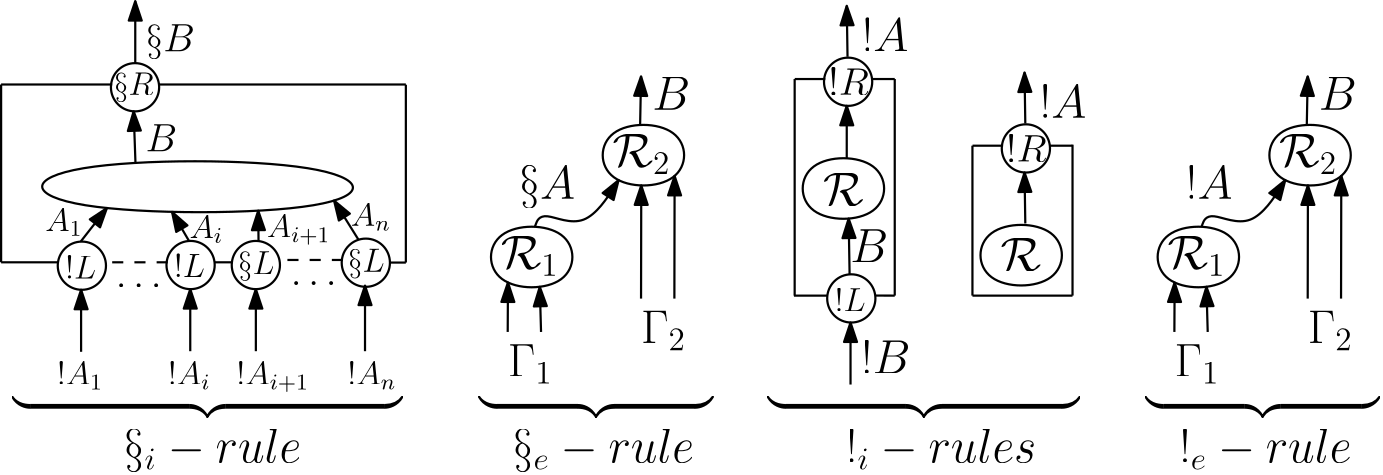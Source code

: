<?xml version="1.0"?>
<!DOCTYPE ipe SYSTEM "ipe.dtd">
<ipe version="70010" creator="Ipe 7.0.10">
<info created="D:20100930141413" modified="D:20100930230044"/>
<preamble>\usepackage{amssymb}</preamble>
<ipestyle name="basic">
<symbol name="arrow/arc(spx)">
<path stroke="sym-stroke" fill="sym-stroke" pen="sym-pen">
0 0 m
-1 0.333 l
-1 -0.333 l
h
</path>
</symbol>
<symbol name="arrow/farc(spx)">
<path stroke="sym-stroke" fill="white" pen="sym-pen">
0 0 m
-1 0.333 l
-1 -0.333 l
h
</path>
</symbol>
<symbol name="mark/circle(sx)" transformations="translations">
<path fill="sym-stroke">
0.6 0 0 0.6 0 0 e
0.4 0 0 0.4 0 0 e
</path>
</symbol>
<symbol name="mark/disk(sx)" transformations="translations">
<path fill="sym-stroke">
0.6 0 0 0.6 0 0 e
</path>
</symbol>
<symbol name="mark/fdisk(sfx)" transformations="translations">
<group>
<path fill="sym-stroke" fillrule="eofill">
0.6 0 0 0.6 0 0 e
0.4 0 0 0.4 0 0 e
</path>
<path fill="sym-fill">
0.4 0 0 0.4 0 0 e
</path>
</group>
</symbol>
<symbol name="mark/box(sx)" transformations="translations">
<path fill="sym-stroke" fillrule="eofill">
-0.6 -0.6 m
0.6 -0.6 l
0.6 0.6 l
-0.6 0.6 l
h
-0.4 -0.4 m
0.4 -0.4 l
0.4 0.4 l
-0.4 0.4 l
h
</path>
</symbol>
<symbol name="mark/square(sx)" transformations="translations">
<path fill="sym-stroke">
-0.6 -0.6 m
0.6 -0.6 l
0.6 0.6 l
-0.6 0.6 l
h
</path>
</symbol>
<symbol name="mark/fsquare(sfx)" transformations="translations">
<group>
<path fill="sym-stroke" fillrule="eofill">
-0.6 -0.6 m
0.6 -0.6 l
0.6 0.6 l
-0.6 0.6 l
h
-0.4 -0.4 m
0.4 -0.4 l
0.4 0.4 l
-0.4 0.4 l
h
</path>
<path fill="sym-fill">
-0.4 -0.4 m
0.4 -0.4 l
0.4 0.4 l
-0.4 0.4 l
h
</path>
</group>
</symbol>
<symbol name="mark/cross(sx)" transformations="translations">
<group>
<path fill="sym-stroke">
-0.43 -0.57 m
0.57 0.43 l
0.43 0.57 l
-0.57 -0.43 l
h
</path>
<path fill="sym-stroke">
-0.43 0.57 m
0.57 -0.43 l
0.43 -0.57 l
-0.57 0.43 l
h
</path>
</group>
</symbol>
<symbol name="arrow/fnormal(spx)">
<path stroke="sym-stroke" fill="white" pen="sym-pen">
0 0 m
-1 0.333 l
-1 -0.333 l
h
</path>
</symbol>
<symbol name="arrow/pointed(spx)">
<path stroke="sym-stroke" fill="sym-stroke" pen="sym-pen">
0 0 m
-1 0.333 l
-0.8 0 l
-1 -0.333 l
h
</path>
</symbol>
<symbol name="arrow/fpointed(spx)">
<path stroke="sym-stroke" fill="white" pen="sym-pen">
0 0 m
-1 0.333 l
-0.8 0 l
-1 -0.333 l
h
</path>
</symbol>
<symbol name="arrow/linear(spx)">
<path stroke="sym-stroke" pen="sym-pen">
-1 0.333 m
0 0 l
-1 -0.333 l
</path>
</symbol>
<symbol name="arrow/fdouble(spx)">
<path stroke="sym-stroke" fill="white" pen="sym-pen">
0 0 m
-1 0.333 l
-1 -0.333 l
h
-1 0 m
-2 0.333 l
-2 -0.333 l
h
</path>
</symbol>
<symbol name="arrow/double(spx)">
<path stroke="sym-stroke" fill="sym-stroke" pen="sym-pen">
0 0 m
-1 0.333 l
-1 -0.333 l
h
-1 0 m
-2 0.333 l
-2 -0.333 l
h
</path>
</symbol>
<pen name="heavier" value="0.8"/>
<pen name="fat" value="1.2"/>
<pen name="ultrafat" value="2"/>
<symbolsize name="large" value="5"/>
<symbolsize name="small" value="2"/>
<symbolsize name="tiny" value="1.1"/>
<arrowsize name="large" value="10"/>
<arrowsize name="small" value="5"/>
<arrowsize name="tiny" value="3"/>
<color name="red" value="1 0 0"/>
<color name="green" value="0 1 0"/>
<color name="blue" value="0 0 1"/>
<color name="yellow" value="1 1 0"/>
<color name="orange" value="1 0.647 0"/>
<color name="gold" value="1 0.843 0"/>
<color name="purple" value="0.627 0.125 0.941"/>
<color name="gray" value="0.745"/>
<color name="brown" value="0.647 0.165 0.165"/>
<color name="navy" value="0 0 0.502"/>
<color name="pink" value="1 0.753 0.796"/>
<color name="seagreen" value="0.18 0.545 0.341"/>
<color name="turquoise" value="0.251 0.878 0.816"/>
<color name="violet" value="0.933 0.51 0.933"/>
<color name="darkblue" value="0 0 0.545"/>
<color name="darkcyan" value="0 0.545 0.545"/>
<color name="darkgray" value="0.663"/>
<color name="darkgreen" value="0 0.392 0"/>
<color name="darkmagenta" value="0.545 0 0.545"/>
<color name="darkorange" value="1 0.549 0"/>
<color name="darkred" value="0.545 0 0"/>
<color name="lightblue" value="0.678 0.847 0.902"/>
<color name="lightcyan" value="0.878 1 1"/>
<color name="lightgray" value="0.827"/>
<color name="lightgreen" value="0.565 0.933 0.565"/>
<color name="lightyellow" value="1 1 0.878"/>
<dashstyle name="dashed" value="[4] 0"/>
<dashstyle name="dotted" value="[1 3] 0"/>
<dashstyle name="dash dotted" value="[4 2 1 2] 0"/>
<dashstyle name="dash dot dotted" value="[4 2 1 2 1 2] 0"/>
<textsize name="large" value="\large"/>
<textsize name="small" value="\small"/>
<textsize name="tiny" value="\tiny"/>
<textsize name="Large" value="\Large"/>
<textsize name="LARGE" value="\LARGE"/>
<textsize name="huge" value="\huge"/>
<textsize name="Huge" value="\Huge"/>
<textsize name="footnote" value="\footnotesize"/>
<textstyle name="center" begin="\begin{center}" end="\end{center}"/>
<textstyle name="itemize" begin="\begin{itemize}" end="\end{itemize}"/>
<textstyle name="item" begin="\begin{itemize}\item{}" end="\end{itemize}"/>
<gridsize name="4 pts" value="4"/>
<gridsize name="8 pts (~3 mm)" value="8"/>
<gridsize name="16 pts (~6 mm)" value="16"/>
<gridsize name="32 pts (~12 mm)" value="32"/>
<gridsize name="10 pts (~3.5 mm)" value="10"/>
<gridsize name="20 pts (~7 mm)" value="20"/>
<gridsize name="14 pts (~5 mm)" value="14"/>
<gridsize name="28 pts (~10 mm)" value="28"/>
<gridsize name="56 pts (~20 mm)" value="56"/>
<anglesize name="90 deg" value="90"/>
<anglesize name="60 deg" value="60"/>
<anglesize name="45 deg" value="45"/>
<anglesize name="30 deg" value="30"/>
<anglesize name="22.5 deg" value="22.5"/>
<tiling name="falling" angle="-60" step="4" width="1"/>
<tiling name="rising" angle="30" step="4" width="1"/>
</ipestyle>
<page>
<layer name="alpha"/>
<view layers="alpha" active="alpha"/>
<path layer="alpha" matrix="1 0 0 1 -237.496 439.01" stroke="black" pen="heavier">
8.67956 0 0 8.67956 332 360 e
</path>
<text matrix="1 0 0 1 -245.14 436.046" transformations="translations" pos="332 360" stroke="black" type="label" width="14.322" height="8.307" depth="2.32" valign="baseline" size="large">$\S R$</text>
<path matrix="1 0 0 1 -256.637 374.772" stroke="black" pen="heavier">
8.67956 0 0 8.67956 332 360 e
</path>
<text matrix="1 0 0 1 -262.677 370.137" transformations="translations" pos="332 360" stroke="black" type="label" width="11.216" height="8.302" depth="0" valign="baseline" size="large">$!L$</text>
<path matrix="1 0 0 1 -217.496 375.01" stroke="black" pen="heavier">
8.67956 0 0 8.67956 332 360 e
</path>
<text matrix="1 0 0 1 -223.536 370.743" transformations="translations" pos="332 360" stroke="black" type="label" width="11.216" height="8.302" depth="0" valign="baseline" size="large">$!L$</text>
<path matrix="1 0 0 1 -144 271.907" stroke="black" pen="heavier">
336 464 m
336 528 l
336 528 l
336 528 l
</path>
<path matrix="1 0 0 1 -193.708 272" stroke="black" pen="heavier">
240 528 m
240 464 l
</path>
<path matrix="1 0 0 1 -193.708 272" stroke="black" pen="heavier">
240 528 m
280 528 l
</path>
<path matrix="2.22298 0 0 -39.3073 -554.92 21554.25" stroke="black" pen="heavier">
296 528 m
336 528 l
</path>
<path matrix="0.33121 0 0 1 18.4874 272" stroke="black" pen="heavier">
336 464 m
316 464 l
</path>
<path matrix="0.930007 0 0 1 -172.726 272" stroke="black" dash="dashed" pen="heavier">
300 464 m
276 464 l
</path>
<path matrix="1.02434 0 0 1 -199.55 272" stroke="black" pen="heavier">
260 464 m
240 464 l
</path>
<path matrix="0.8529 0 0 0.716282 -154.491 405.845" stroke="black" pen="heavier" arrow="normal/normal">
269.074 471.452 m
280.075 488.197 l
</path>
<path matrix="0.795522 0 0 0.715823 -131.801 406.059" stroke="black" pen="heavier" arrow="normal/normal">
308.895 471.663 m
301.212 486.285 l
</path>
<path matrix="1.24925 0 0 0.998093 -265.431 272.989" stroke="black" pen="heavier" arrow="normal/normal">
288.247 499.675 m
287.725 518.344 l
</path>
<path matrix="1 0 0 1 -192.914 459.764" stroke="black" pen="heavier" arrow="normal/normal">
268 244 m
268 266.333 l
</path>
<path matrix="1 0 0 1 -153.619 459.998" stroke="black" pen="heavier" arrow="normal/normal">
268 244 m
268 266.333 l
</path>
<text matrix="1 0 0 1 -200.446 271.001" transformations="translations" pos="288 456" stroke="black" type="label" width="16.488" height="1.395" depth="0" valign="baseline" size="Large">$\dots$</text>
<text matrix="1 0 0 1 -201.708 268" transformations="translations" pos="268 424" stroke="black" type="label" width="16.759" height="8.305" depth="1.79" valign="baseline" size="large">$!A_1$</text>
<text matrix="1 0 0 1 -201.708 268" transformations="translations" pos="308 424" stroke="black" type="label" width="15.408" height="8.305" depth="1.79" valign="baseline" size="large">$!A_i$</text>
<text matrix="1 0 0 1 -193.918 320.708" transformations="translations" pos="308 424" stroke="black" type="label" width="12.157" height="8.173" depth="1.79" valign="baseline" size="large">$A_i$</text>
<text matrix="1 0 0 1 -205.857 323.3" transformations="translations" pos="268 424" stroke="black" type="label" width="13.508" height="8.173" depth="1.79" valign="baseline" size="large">$A_1$</text>
<text matrix="1 0 0 1 -193.708 272" transformations="translations" pos="292 504" stroke="black" type="label" width="11.395" height="9.803" depth="0" valign="baseline" size="Large">$B$</text>
<path matrix="1 0 0 1 -173.416 563.689" stroke="black" pen="heavier" arrow="normal/normal">
268 244 m
268 266.333 l
</path>
<text matrix="1 0 0 1 -197.708 268" transformations="translations" pos="296 544" stroke="black" type="label" width="17.772" height="9.962" depth="2.79" valign="baseline" size="Large">$\S B$</text>
<text matrix="1 0 0 1 -125.708 72" transformations="translations" pos="176 616" stroke="black" type="label" width="140.472" height="-0.001" depth="7.7" valign="baseline" size="Large">$\underbrace{\qquad \qquad \qquad \qquad \qquad}$</text>
<text matrix="1 0 0 1 -365.708 288" transformations="translations" pos="456 376" stroke="black" type="label" width="64.055" height="11.953" depth="3.35" valign="baseline" size="LARGE">$\S_i - rule$</text>
<path matrix="1 0 0 1 -154.414 375.843" stroke="black" pen="heavier">
8.67956 0 0 8.67956 332 360 e
</path>
<text matrix="1 0 0 1 -160.945 372.557" transformations="translations" pos="332 360" stroke="black" type="label" width="13.278" height="8.307" depth="2.32" valign="baseline" size="large">$\S L$</text>
<path matrix="0.930007 0 0 1 -109.644 272.833" stroke="black" dash="dashed" pen="heavier">
300 464 m
276 464 l
</path>
<path matrix="1 0 0 1 -194.002 375.01" stroke="black" pen="heavier">
8.67956 0 0 8.67956 332 360 e
</path>
<text matrix="1 0 0 1 -200.533 371.724" transformations="translations" pos="332 360" stroke="black" type="label" width="13.278" height="8.307" depth="2.32" valign="baseline" size="large">$\S L$</text>
<path matrix="1 0 0 1 -24 -2.80102" stroke="black" pen="heavier">
80 776
80 756
204 756
200 776 u
</path>
<path stroke="black" pen="heavier" arrow="normal/normal">
138.963 743.636 m
138.849 754.573 l
</path>
<path stroke="black" pen="heavier" arrow="normal/normal">
174.956 744.114 m
166.151 758.21 l
</path>
<path stroke="black" pen="heavier">
192 735.907 m
186.265 735.897 l
</path>
<text matrix="1 0 0 1 -2.07176 -3.02796" transformations="translations" pos="144 748" stroke="black" type="label" width="22.977" height="8.173" depth="2.62" valign="baseline" size="large">$A_{i+1}$</text>
<text matrix="1 0 0 1 -3.82479 1.11556" transformations="translations" pos="176 748" stroke="black" type="label" width="14.412" height="8.173" depth="1.79" valign="baseline" size="large">$A_n$</text>
<path matrix="1 0 0 0.999889 -129.999 460.027" stroke="black" pen="heavier" arrow="normal/normal">
268 244 m
268 266.333 l
</path>
<path matrix="1 0 0 1.05623 -90.7043 446.279" stroke="black" pen="heavier" arrow="normal/normal">
268 244 m
268 266.333 l
</path>
<text matrix="1 0 0 1 -137.069 268" transformations="translations" pos="268 424" stroke="black" type="label" width="26.229" height="8.306" depth="2.62" valign="baseline" size="large">$!A_{i+1}$</text>
<text matrix="1 0 0 1 -137.069 268" transformations="translations" pos="308 424" stroke="black" type="label" width="17.663" height="8.305" depth="1.79" valign="baseline" size="large">$!A_n$</text>
<text matrix="1 0 0 1 -137.445 271.806" transformations="translations" pos="288 456" stroke="black" type="label" width="16.488" height="1.395" depth="0" valign="baseline" size="Large">$\dots$</text>
<path matrix="1.33181 0 0 1.18933 -172.899 -163.611" stroke="black" pen="heavier">
320 768
296 768
296 748
320 748 u
</path>
<text matrix="1 0 0 1 -73.8499 -22.3105" transformations="translations" pos="300 756" stroke="black" type="label" width="20.941" height="11.766" depth="2.58" valign="baseline" size="LARGE">$\mathcal R_1$</text>
<path matrix="1.33181 0 0 1.18933 -132.677 -126.954" stroke="black" pen="heavier">
320 768
296 768
296 748
320 748 u
</path>
<text matrix="1 0 0 1 -33.6275 14.3471" transformations="translations" pos="300 756" stroke="black" type="label" width="20.941" height="11.766" depth="2.58" valign="baseline" size="LARGE">$\mathcal R_2$</text>
<path matrix="1 0 0 1 -71.3319 -5.08349" stroke="black" pen="heavier" arrow="normal/normal">
348 728 m
348.074 768.752 l
</path>
<path matrix="1 0 0 1 -71.3319 -5.08349" stroke="black" pen="heavier" arrow="normal/normal">
360 728 m
360.083 772.174 l
</path>
<path matrix="1 0 0 1 -71.3319 -5.08349" stroke="black" pen="heavier" arrow="normal/normal">
309.778 753.857 m
312 760
328 752
339.914 770.658 s
</path>
<path matrix="1 0 0 1 -71.3319 -5.08349" stroke="black" pen="heavier" arrow="normal/normal">
300 716 m
300.091 733.804 l
</path>
<path matrix="1 0 0 1 -71.3319 -5.08349" stroke="black" pen="heavier" arrow="normal/normal">
312 716 m
311.543 732.258 l
</path>
<text matrix="1 0 0 1 -71.3319 -13.0835" transformations="translations" pos="300 708" stroke="black" type="label" width="16.267" height="11.764" depth="2.58" valign="baseline" size="LARGE">$\Gamma_1$</text>
<text matrix="1 0 0 1 -67.3319 -5.08349" transformations="translations" pos="344 712" stroke="black" type="label" width="16.267" height="11.764" depth="2.58" valign="baseline" size="LARGE">$\Gamma_2$</text>
<path matrix="1 0 0 1 -71.3319 -5.08349" stroke="black" pen="heavier" arrow="normal/normal">
347.668 790.515 m
348 808 l
</path>
<text matrix="1 0 0 1 -71.3319 -9.08349" transformations="translations" pos="352 800" stroke="black" type="label" width="13.675" height="11.764" depth="0" valign="baseline" size="LARGE">$B$</text>
<text matrix="1 0 0 1 -79.3319 -5.08349" transformations="translations" pos="312 764" stroke="black" type="label" width="20.288" height="11.953" depth="3.35" valign="baseline" size="LARGE">$\S A$</text>
<text matrix="1 0 0 1 42.292 72" transformations="translations" pos="176 616" stroke="black" type="label" width="84.283" height="-0.001" depth="7.7" valign="baseline" size="Large">$\underbrace{\qquad \qquad \qquad}$</text>
<text matrix="1 0 0 1 -225.708 288" transformations="translations" pos="456 376" stroke="black" type="label" width="65.487" height="11.953" depth="3.35" valign="baseline" size="LARGE">$\S_e - rule$</text>
<path matrix="1 0 0 1 83.212 416.988" stroke="black" pen="heavier">
8.67956 0 0 8.67956 332 360 e
</path>
<text matrix="1 0 0 1 75.945 412.044" transformations="translations" pos="332 360" stroke="black" type="label" width="14.712" height="9.963" depth="0" valign="baseline" size="Large">$!R$</text>
<path matrix="0 0 0 0.843406 395.971 332.66" stroke="black" pen="heavier">
240 528 m
240 464 l
</path>
<path matrix="0.275 0 0 1 330 249.978" stroke="black" pen="heavier">
240 528 m
280 528 l
</path>
<path matrix="0.205238 0 0 0 363.04 777.974" stroke="black" pen="heavier">
296 528 m
336 528 l
</path>
<path matrix="1.80146 0 0 1 -36.3797 260" stroke="black" pen="heavier">
260 464 m
240 464 l
</path>
<path matrix="0 0 0 0.849017 432 330.056" stroke="black" pen="heavier">
336 464 m
336 528 l
336 528 l
336 528 l
</path>
<path matrix="0.52682 0 0 0.982609 263.146 258.993" stroke="black" pen="heavier" arrow="normal/normal">
288.247 499.675 m
287.725 518.344 l
</path>
<path matrix="1.33181 0 0 1.18933 3.323 -162.954" stroke="black" pen="heavier">
320 768
296 768
296 748
320 748 u
</path>
<text matrix="1 0 0 1 106.038 -23.0872" transformations="translations" pos="300 756" stroke="black" type="label" width="14.59" height="11.764" depth="0" valign="baseline" size="LARGE">$\mathcal R$</text>
<path matrix="0.52682 0 0 0.982609 263.146 294.993" stroke="black" pen="heavier" arrow="normal/normal">
288.247 499.675 m
287.725 518.344 l
</path>
<text matrix="1 0 0 1 -4 0" transformations="translations" pos="424 788" stroke="black" type="label" width="16.934" height="11.955" depth="0" valign="baseline" size="LARGE">$!A$</text>
<path matrix="1 0 0 1 19.212 440.988" stroke="black" pen="heavier">
8.67956 0 0 8.67956 332 360 e
</path>
<text matrix="1 0 0 1 11.945 436.044" transformations="translations" pos="332 360" stroke="black" type="label" width="14.712" height="9.963" depth="0" valign="baseline" size="Large">$!R$</text>
<path matrix="0 0 0 1.21841 331.971 158.657" stroke="black" pen="heavier">
240 528 m
240 464 l
</path>
<path matrix="0.275 0 0 1 266 273.978" stroke="black" pen="heavier">
240 528 m
280 528 l
</path>
<path matrix="0.205238 0 0 0 299.04 801.974" stroke="black" pen="heavier">
296 528 m
336 528 l
</path>
<path matrix="0.601463 0 0 1 187.357 260" stroke="black" pen="heavier">
260 464 m
240 464 l
</path>
<path matrix="0 0 0 1.21834 368 158.689" stroke="black" pen="heavier">
336 464 m
336 528 l
336 528 l
336 528 l
</path>
<path matrix="-0.0113546 0 0 1.01194 353.992 267.788" stroke="black" pen="heavier" arrow="normal/normal">
288.247 499.675 m
287.725 518.344 l
</path>
<path matrix="1.33181 0 0 1.18933 -60.677 -138.954" stroke="black" pen="heavier">
320 768
296 768
296 748
320 748 u
</path>
<text matrix="1 0 0 1 42.2136 0.434704" transformations="translations" pos="300 756" stroke="black" type="label" width="14.59" height="11.764" depth="0" valign="baseline" size="LARGE">$\mathcal R$</text>
<path matrix="0.52682 0 0 0.982609 199.146 318.993" stroke="black" pen="heavier" arrow="normal/normal">
288.247 499.675 m
287.725 518.344 l
</path>
<text matrix="1 0 0 1 -68 24" transformations="translations" pos="424 788" stroke="black" type="label" width="16.934" height="11.955" depth="0" valign="baseline" size="LARGE">$!A$</text>
<path matrix="1 0 0 1 20.3581 362.989" stroke="black" pen="heavier">
8.67956 0 0 8.67956 332 360 e
</path>
<text matrix="1 0 0 1 14.3181 358.354" transformations="translations" pos="332 360" stroke="black" type="label" width="11.216" height="8.302" depth="0" valign="baseline" size="large">$!L$</text>
<path matrix="1 0 0 1 84.0811 447.981" stroke="black" pen="heavier" arrow="normal/normal">
268 244 m
268 266.333 l
</path>
<path matrix="1.03879 0 0 1 -14.2749 36" stroke="black" pen="heavier">
368 688 m
361.239 688.016 l
</path>
<text matrix="1 0 0 1 -0.262263 36" transformations="translations" pos="356 660" stroke="black" type="label" width="17.972" height="11.955" depth="0" valign="baseline" size="LARGE">$!B$</text>
<text matrix="1 0 0 1 -4 36" transformations="translations" pos="356 700" stroke="black" type="label" width="13.675" height="11.764" depth="0" valign="baseline" size="LARGE">$B$</text>
<path matrix="0.137137 0 0 0.982137 303.766 56.6225" stroke="black" pen="heavier" arrow="normal/normal">
349.862 687.302 m
347.394 707.75 l
</path>
<text matrix="1 0 0 1 146.292 72" transformations="translations" pos="176 616" stroke="black" type="label" width="112.377" height="-0.001" depth="7.7" valign="baseline" size="Large">$\underbrace{\qquad \qquad \qquad \qquad}$</text>
<text matrix="1 0 0 1 -105.708 288" transformations="translations" pos="456 376" stroke="black" type="label" width="68.641" height="11.957" depth="2.58" valign="baseline" size="LARGE">$!_i - rules$</text>
<path matrix="1.33181 0 0 1.18933 67.101 -163.611" stroke="black" pen="heavier">
320 768
296 768
296 748
320 748 u
</path>
<text matrix="1 0 0 1 166.15 -22.3105" transformations="translations" pos="300 756" stroke="black" type="label" width="20.941" height="11.766" depth="2.58" valign="baseline" size="LARGE">$\mathcal R_1$</text>
<path matrix="1.33181 0 0 1.18933 107.323 -126.954" stroke="black" pen="heavier">
320 768
296 768
296 748
320 748 u
</path>
<text matrix="1 0 0 1 206.373 14.3471" transformations="translations" pos="300 756" stroke="black" type="label" width="20.941" height="11.766" depth="2.58" valign="baseline" size="LARGE">$\mathcal R_2$</text>
<path matrix="1 0 0 1 168.668 -5.08349" stroke="black" pen="heavier" arrow="normal/normal">
348 728 m
348.074 768.752 l
</path>
<path matrix="1 0 0 1 168.668 -5.08349" stroke="black" pen="heavier" arrow="normal/normal">
360 728 m
360.083 772.174 l
</path>
<path matrix="1 0 0 1 168.668 -5.08349" stroke="black" pen="heavier" arrow="normal/normal">
309.778 753.857 m
312 760
328 752
339.914 770.658 s
</path>
<path matrix="1 0 0 1 168.668 -5.08349" stroke="black" pen="heavier" arrow="normal/normal">
300 716 m
300.091 733.804 l
</path>
<path matrix="1 0 0 1 168.668 -5.08349" stroke="black" pen="heavier" arrow="normal/normal">
312 716 m
311.543 732.258 l
</path>
<text matrix="1 0 0 1 168.668 -13.0835" transformations="translations" pos="300 708" stroke="black" type="label" width="16.267" height="11.764" depth="2.58" valign="baseline" size="LARGE">$\Gamma_1$</text>
<text matrix="1 0 0 1 172.668 -5.08349" transformations="translations" pos="344 712" stroke="black" type="label" width="16.267" height="11.764" depth="2.58" valign="baseline" size="LARGE">$\Gamma_2$</text>
<path matrix="1 0 0 1 168.668 -5.08349" stroke="black" pen="heavier" arrow="normal/normal">
347.668 790.515 m
348 808 l
</path>
<text matrix="1 0 0 1 168.668 -9.08349" transformations="translations" pos="352 800" stroke="black" type="label" width="13.675" height="11.764" depth="0" valign="baseline" size="LARGE">$B$</text>
<text matrix="1 0 0 1 160.668 -5.08349" transformations="translations" pos="312 764" stroke="black" type="label" width="16.934" height="11.955" depth="0" valign="baseline" size="LARGE">$! A$</text>
<text matrix="1 0 0 1 282.292 72" transformations="translations" pos="176 616" stroke="black" type="label" width="84.283" height="-0.001" depth="7.7" valign="baseline" size="Large">$\underbrace{\qquad \qquad \qquad}$</text>
<text matrix="1 0 0 1 14.292 288" transformations="translations" pos="456 376" stroke="black" type="label" width="62.133" height="11.957" depth="2.58" valign="baseline" size="LARGE">$!_e - rule$</text>
</page>
</ipe>
